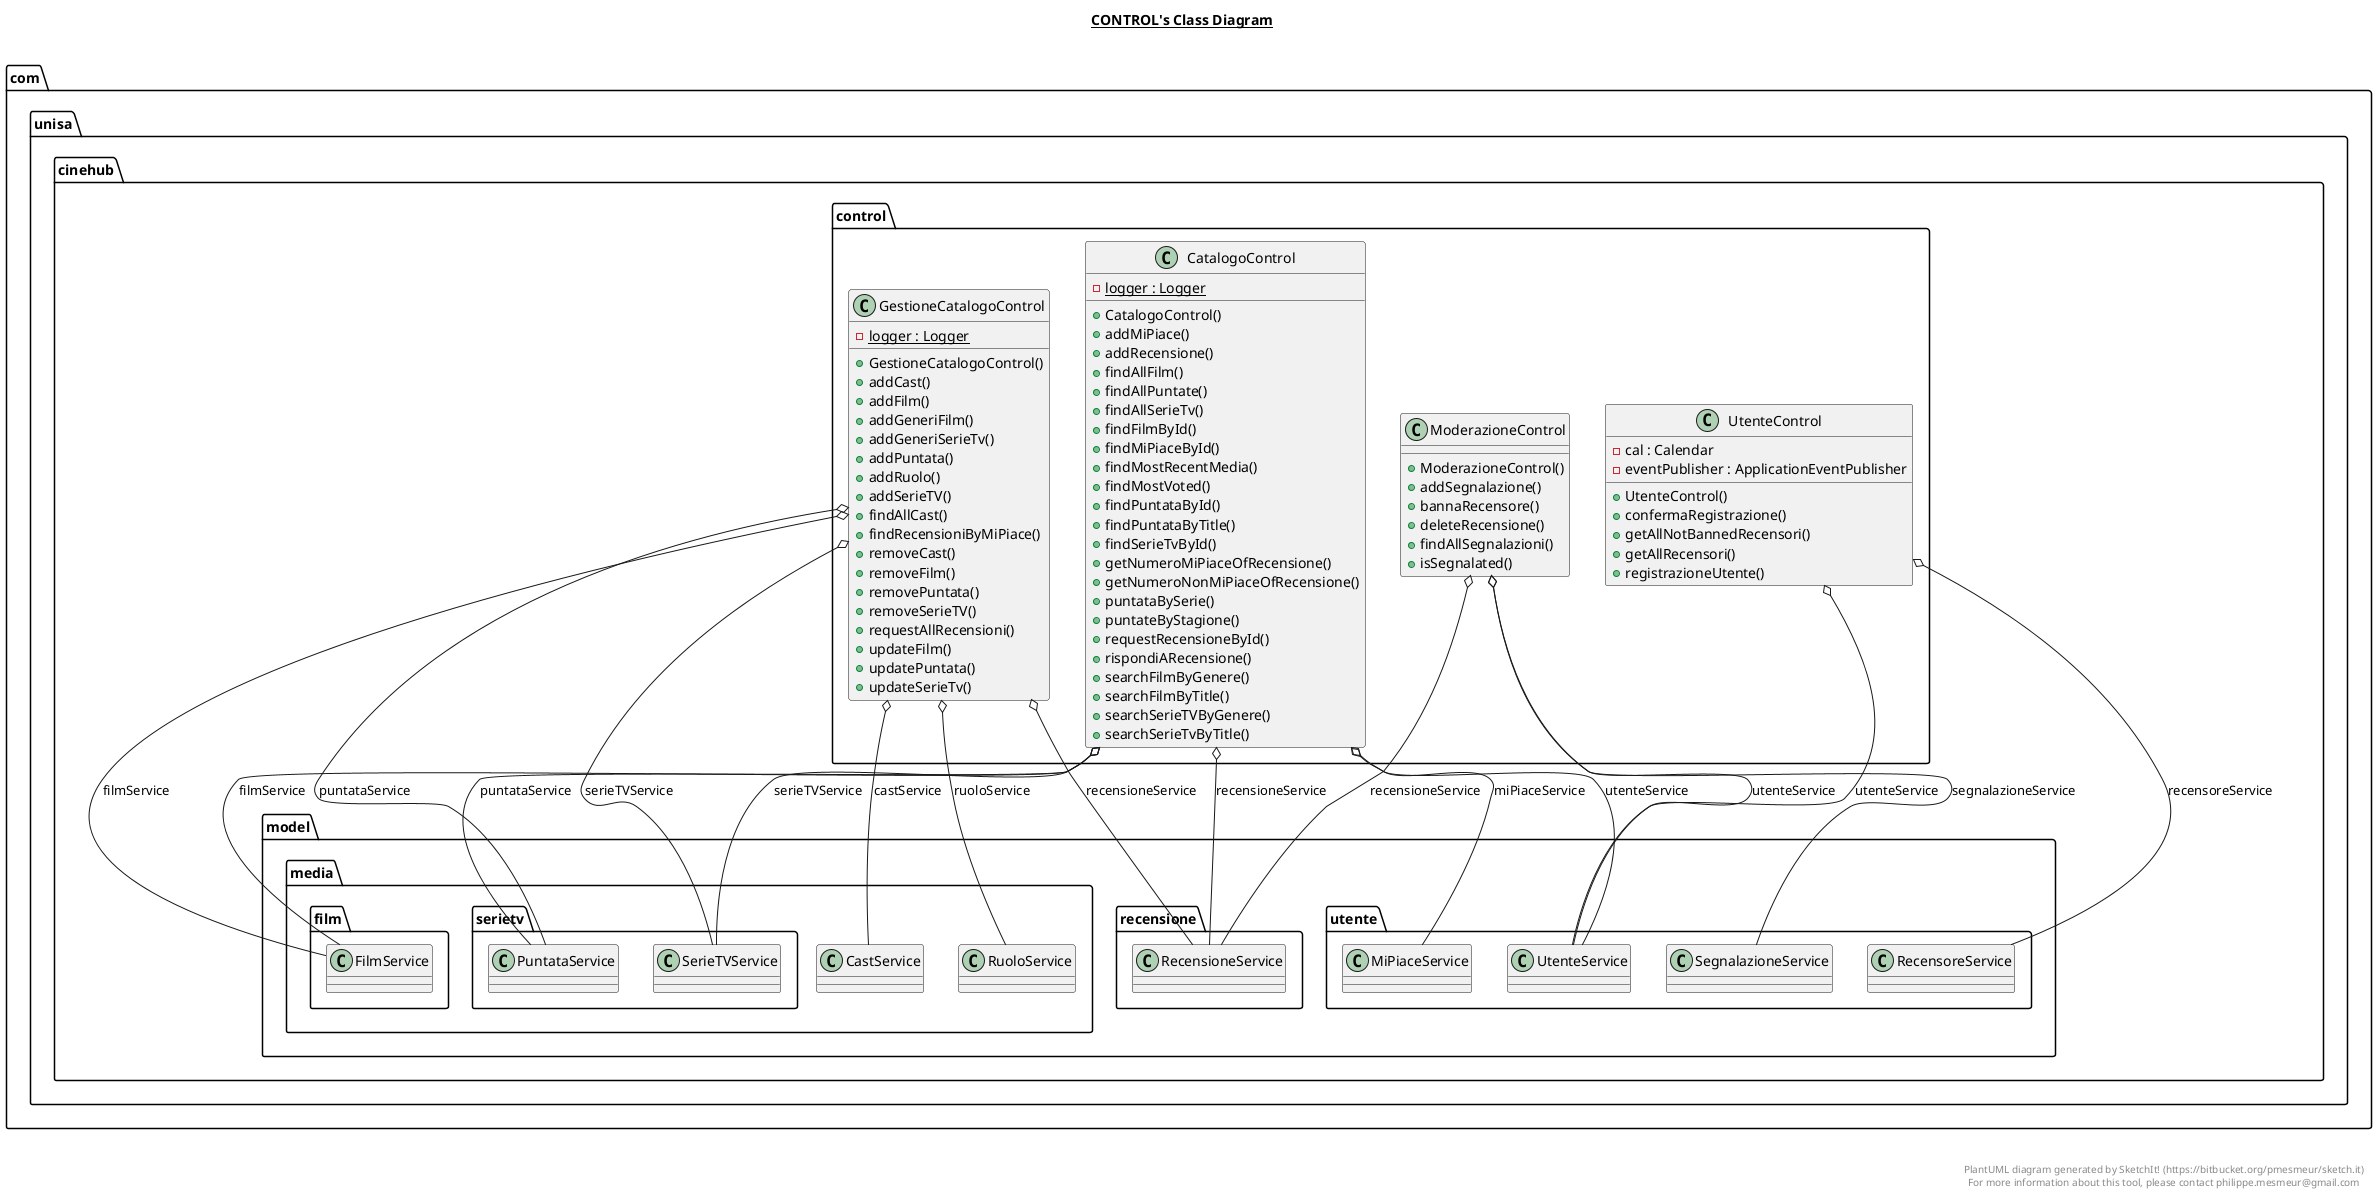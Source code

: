 @startuml

title __CONTROL's Class Diagram__\n

  namespace com.unisa.cinehub {
    namespace control {
      class com.unisa.cinehub.control.CatalogoControl {
          {static} - logger : Logger
          + CatalogoControl()
          + addMiPiace()
          + addRecensione()
          + findAllFilm()
          + findAllPuntate()
          + findAllSerieTv()
          + findFilmById()
          + findMiPiaceById()
          + findMostRecentMedia()
          + findMostVoted()
          + findPuntataById()
          + findPuntataByTitle()
          + findSerieTvById()
          + getNumeroMiPiaceOfRecensione()
          + getNumeroNonMiPiaceOfRecensione()
          + puntataBySerie()
          + puntateByStagione()
          + requestRecensioneById()
          + rispondiARecensione()
          + searchFilmByGenere()
          + searchFilmByTitle()
          + searchSerieTVByGenere()
          + searchSerieTvByTitle()
      }
    }
  }
  

  namespace com.unisa.cinehub {
    namespace control {
      class com.unisa.cinehub.control.GestioneCatalogoControl {
          {static} - logger : Logger
          + GestioneCatalogoControl()
          + addCast()
          + addFilm()
          + addGeneriFilm()
          + addGeneriSerieTv()
          + addPuntata()
          + addRuolo()
          + addSerieTV()
          + findAllCast()
          + findRecensioniByMiPiace()
          + removeCast()
          + removeFilm()
          + removePuntata()
          + removeSerieTV()
          + requestAllRecensioni()
          + updateFilm()
          + updatePuntata()
          + updateSerieTv()
      }
    }
  }
  

  namespace com.unisa.cinehub {
    namespace control {
      class com.unisa.cinehub.control.ModerazioneControl {
          + ModerazioneControl()
          + addSegnalazione()
          + bannaRecensore()
          + deleteRecensione()
          + findAllSegnalazioni()
          + isSegnalated()
      }
    }
  }
  

  namespace com.unisa.cinehub {
    namespace control {
      class com.unisa.cinehub.control.UtenteControl {
          - cal : Calendar
          - eventPublisher : ApplicationEventPublisher
          + UtenteControl()
          + confermaRegistrazione()
          + getAllNotBannedRecensori()
          + getAllRecensori()
          + registrazioneUtente()
      }
    }
  }

  com.unisa.cinehub.control.CatalogoControl o-- com.unisa.cinehub.model.media.film.FilmService : filmService
  com.unisa.cinehub.control.CatalogoControl o-- com.unisa.cinehub.model.utente.MiPiaceService : miPiaceService
  com.unisa.cinehub.control.CatalogoControl o-- com.unisa.cinehub.model.media.serietv.PuntataService : puntataService
  com.unisa.cinehub.control.CatalogoControl o-- com.unisa.cinehub.model.recensione.RecensioneService : recensioneService
  com.unisa.cinehub.control.CatalogoControl o-- com.unisa.cinehub.model.media.serietv.SerieTVService : serieTVService
  com.unisa.cinehub.control.CatalogoControl o-- com.unisa.cinehub.model.utente.UtenteService : utenteService
  com.unisa.cinehub.control.GestioneCatalogoControl o-- com.unisa.cinehub.model.media.CastService : castService
  com.unisa.cinehub.control.GestioneCatalogoControl o-- com.unisa.cinehub.model.media.film.FilmService : filmService
  com.unisa.cinehub.control.GestioneCatalogoControl o-- com.unisa.cinehub.model.media.serietv.PuntataService : puntataService
  com.unisa.cinehub.control.GestioneCatalogoControl o-- com.unisa.cinehub.model.recensione.RecensioneService : recensioneService
  com.unisa.cinehub.control.GestioneCatalogoControl o-- com.unisa.cinehub.model.media.RuoloService : ruoloService
  com.unisa.cinehub.control.GestioneCatalogoControl o-- com.unisa.cinehub.model.media.serietv.SerieTVService : serieTVService
  com.unisa.cinehub.control.ModerazioneControl o-- com.unisa.cinehub.model.recensione.RecensioneService : recensioneService
  com.unisa.cinehub.control.ModerazioneControl o-- com.unisa.cinehub.model.utente.SegnalazioneService : segnalazioneService
  com.unisa.cinehub.control.ModerazioneControl o-- com.unisa.cinehub.model.utente.UtenteService : utenteService
  com.unisa.cinehub.control.UtenteControl o-- com.unisa.cinehub.model.utente.RecensoreService : recensoreService
  com.unisa.cinehub.control.UtenteControl o-- com.unisa.cinehub.model.utente.UtenteService : utenteService


right footer


PlantUML diagram generated by SketchIt! (https://bitbucket.org/pmesmeur/sketch.it)
For more information about this tool, please contact philippe.mesmeur@gmail.com
endfooter

@enduml
